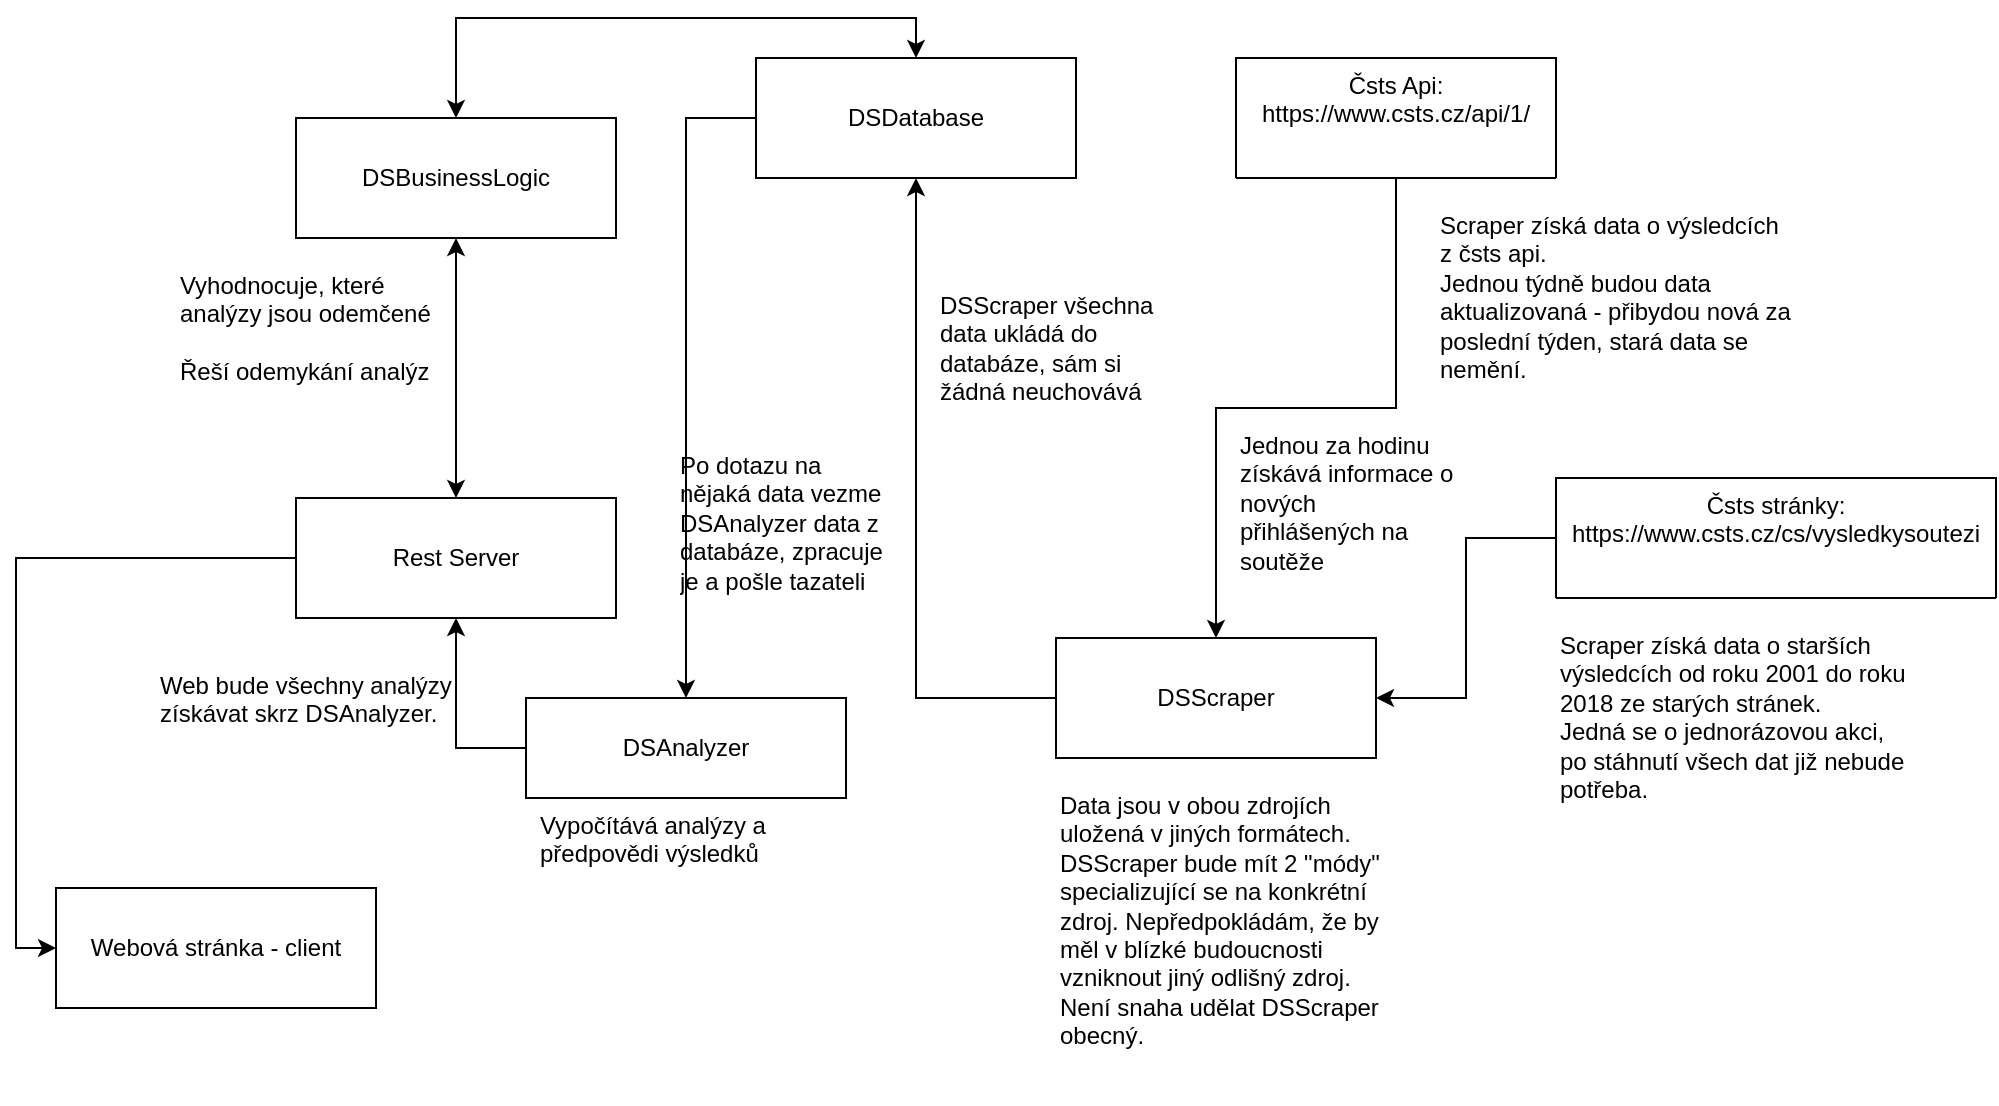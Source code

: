 <mxfile version="26.2.2">
  <diagram id="C5RBs43oDa-KdzZeNtuy" name="Page-1">
    <mxGraphModel dx="1095" dy="651" grid="1" gridSize="10" guides="1" tooltips="1" connect="1" arrows="0" fold="1" page="1" pageScale="1" pageWidth="827" pageHeight="1169" math="0" shadow="0">
      <root>
        <mxCell id="WIyWlLk6GJQsqaUBKTNV-0" />
        <mxCell id="WIyWlLk6GJQsqaUBKTNV-1" parent="WIyWlLk6GJQsqaUBKTNV-0" />
        <mxCell id="L7X3rlgvU_Ros5DvifDq-37" style="edgeStyle=orthogonalEdgeStyle;rounded=0;orthogonalLoop=1;jettySize=auto;html=1;exitX=0.5;exitY=1;exitDx=0;exitDy=0;entryX=0.5;entryY=0;entryDx=0;entryDy=0;" parent="WIyWlLk6GJQsqaUBKTNV-1" source="zkfFHV4jXpPFQw0GAbJ--17" target="L7X3rlgvU_Ros5DvifDq-14" edge="1">
          <mxGeometry relative="1" as="geometry" />
        </mxCell>
        <mxCell id="zkfFHV4jXpPFQw0GAbJ--17" value="Čsts Api:&#xa;https://www.csts.cz/api/1/&#xa;" style="swimlane;fontStyle=0;align=center;verticalAlign=top;childLayout=stackLayout;horizontal=1;startSize=60;horizontalStack=0;resizeParent=1;resizeLast=0;collapsible=1;marginBottom=0;rounded=0;shadow=0;strokeWidth=1;" parent="WIyWlLk6GJQsqaUBKTNV-1" vertex="1">
          <mxGeometry x="630" y="40" width="160" height="60" as="geometry">
            <mxRectangle x="550" y="140" width="160" height="26" as="alternateBounds" />
          </mxGeometry>
        </mxCell>
        <mxCell id="L7X3rlgvU_Ros5DvifDq-8" style="edgeStyle=orthogonalEdgeStyle;rounded=0;orthogonalLoop=1;jettySize=auto;html=1;exitX=0.5;exitY=1;exitDx=0;exitDy=0;" parent="WIyWlLk6GJQsqaUBKTNV-1" source="zkfFHV4jXpPFQw0GAbJ--17" target="zkfFHV4jXpPFQw0GAbJ--17" edge="1">
          <mxGeometry relative="1" as="geometry" />
        </mxCell>
        <mxCell id="L7X3rlgvU_Ros5DvifDq-30" style="edgeStyle=orthogonalEdgeStyle;rounded=0;orthogonalLoop=1;jettySize=auto;html=1;exitX=0;exitY=0.5;exitDx=0;exitDy=0;" parent="WIyWlLk6GJQsqaUBKTNV-1" source="L7X3rlgvU_Ros5DvifDq-10" target="L7X3rlgvU_Ros5DvifDq-12" edge="1">
          <mxGeometry relative="1" as="geometry" />
        </mxCell>
        <mxCell id="L7X3rlgvU_Ros5DvifDq-10" value="DSDatabase" style="rounded=0;whiteSpace=wrap;html=1;" parent="WIyWlLk6GJQsqaUBKTNV-1" vertex="1">
          <mxGeometry x="390" y="40" width="160" height="60" as="geometry" />
        </mxCell>
        <mxCell id="L7X3rlgvU_Ros5DvifDq-31" style="edgeStyle=orthogonalEdgeStyle;rounded=0;orthogonalLoop=1;jettySize=auto;html=1;exitX=0;exitY=0.5;exitDx=0;exitDy=0;entryX=0.5;entryY=1;entryDx=0;entryDy=0;" parent="WIyWlLk6GJQsqaUBKTNV-1" source="L7X3rlgvU_Ros5DvifDq-12" target="L7X3rlgvU_Ros5DvifDq-28" edge="1">
          <mxGeometry relative="1" as="geometry" />
        </mxCell>
        <mxCell id="L7X3rlgvU_Ros5DvifDq-12" value="DSAnalyzer" style="rounded=0;whiteSpace=wrap;html=1;" parent="WIyWlLk6GJQsqaUBKTNV-1" vertex="1">
          <mxGeometry x="275" y="360" width="160" height="50" as="geometry" />
        </mxCell>
        <mxCell id="L7X3rlgvU_Ros5DvifDq-24" style="edgeStyle=orthogonalEdgeStyle;rounded=0;orthogonalLoop=1;jettySize=auto;html=1;exitX=0;exitY=0.5;exitDx=0;exitDy=0;" parent="WIyWlLk6GJQsqaUBKTNV-1" source="L7X3rlgvU_Ros5DvifDq-14" target="L7X3rlgvU_Ros5DvifDq-10" edge="1">
          <mxGeometry relative="1" as="geometry" />
        </mxCell>
        <mxCell id="L7X3rlgvU_Ros5DvifDq-14" value="DSScraper" style="rounded=0;whiteSpace=wrap;html=1;" parent="WIyWlLk6GJQsqaUBKTNV-1" vertex="1">
          <mxGeometry x="540" y="330" width="160" height="60" as="geometry" />
        </mxCell>
        <mxCell id="L7X3rlgvU_Ros5DvifDq-16" value="Scraper získá data o výsledcích z čsts api.&lt;br&gt;Jednou týdně budou data aktualizovaná - přibydou nová za poslední týden, stará data se nemění." style="text;html=1;whiteSpace=wrap;overflow=hidden;rounded=0;" parent="WIyWlLk6GJQsqaUBKTNV-1" vertex="1">
          <mxGeometry x="730" y="110" width="180" height="120" as="geometry" />
        </mxCell>
        <mxCell id="L7X3rlgvU_Ros5DvifDq-21" style="edgeStyle=orthogonalEdgeStyle;rounded=0;orthogonalLoop=1;jettySize=auto;html=1;exitX=0;exitY=0.5;exitDx=0;exitDy=0;entryX=1;entryY=0.5;entryDx=0;entryDy=0;" parent="WIyWlLk6GJQsqaUBKTNV-1" source="L7X3rlgvU_Ros5DvifDq-17" target="L7X3rlgvU_Ros5DvifDq-14" edge="1">
          <mxGeometry relative="1" as="geometry" />
        </mxCell>
        <mxCell id="L7X3rlgvU_Ros5DvifDq-17" value="Čsts stránky:&#xa;https://www.csts.cz/cs/vysledkysoutezi" style="swimlane;fontStyle=0;align=center;verticalAlign=top;childLayout=stackLayout;horizontal=1;startSize=60;horizontalStack=0;resizeParent=1;resizeLast=0;collapsible=1;marginBottom=0;rounded=0;shadow=0;strokeWidth=1;" parent="WIyWlLk6GJQsqaUBKTNV-1" vertex="1">
          <mxGeometry x="790" y="250" width="220" height="60" as="geometry">
            <mxRectangle x="550" y="140" width="160" height="26" as="alternateBounds" />
          </mxGeometry>
        </mxCell>
        <mxCell id="L7X3rlgvU_Ros5DvifDq-22" value="Scraper získá data o starších výsledcích od roku 2001 do roku 2018 ze starých stránek.&lt;div&gt;Jedná se o jednorázovou akci, po stáhnutí všech dat již nebude potřeba.&lt;/div&gt;" style="text;html=1;whiteSpace=wrap;overflow=hidden;rounded=0;" parent="WIyWlLk6GJQsqaUBKTNV-1" vertex="1">
          <mxGeometry x="790" y="320" width="180" height="120" as="geometry" />
        </mxCell>
        <mxCell id="L7X3rlgvU_Ros5DvifDq-26" value="DSScraper všechna data ukládá do databáze, sám si žádná neuchovává" style="text;html=1;whiteSpace=wrap;overflow=hidden;rounded=0;" parent="WIyWlLk6GJQsqaUBKTNV-1" vertex="1">
          <mxGeometry x="480" y="150" width="110" height="120" as="geometry" />
        </mxCell>
        <mxCell id="L7X3rlgvU_Ros5DvifDq-27" value="Data jsou v obou zdrojích uložená v jiných formátech. DSScraper bude mít 2 &quot;módy&quot; specializující se na konkrétní zdroj. Nepředpokládám, že by měl v blízké budoucnosti vzniknout jiný odlišný zdroj.&lt;div&gt;Není snaha udělat DSScraper obecný.&lt;/div&gt;" style="text;html=1;whiteSpace=wrap;overflow=hidden;rounded=0;" parent="WIyWlLk6GJQsqaUBKTNV-1" vertex="1">
          <mxGeometry x="540" y="400" width="170" height="150" as="geometry" />
        </mxCell>
        <mxCell id="L7X3rlgvU_Ros5DvifDq-28" value="Rest Server" style="rounded=0;whiteSpace=wrap;html=1;" parent="WIyWlLk6GJQsqaUBKTNV-1" vertex="1">
          <mxGeometry x="160" y="260" width="160" height="60" as="geometry" />
        </mxCell>
        <mxCell id="L7X3rlgvU_Ros5DvifDq-33" value="Web bude všechny analýzy získávat skrz DSAnalyzer.&amp;nbsp;" style="text;html=1;whiteSpace=wrap;overflow=hidden;rounded=0;" parent="WIyWlLk6GJQsqaUBKTNV-1" vertex="1">
          <mxGeometry x="90" y="340" width="170" height="40" as="geometry" />
        </mxCell>
        <mxCell id="L7X3rlgvU_Ros5DvifDq-36" value="Po dotazu na nějaká data vezme DSAnalyzer data z databáze, zpracuje je a pošle tazateli" style="text;html=1;whiteSpace=wrap;overflow=hidden;rounded=0;" parent="WIyWlLk6GJQsqaUBKTNV-1" vertex="1">
          <mxGeometry x="350" y="230" width="110" height="100" as="geometry" />
        </mxCell>
        <mxCell id="L7X3rlgvU_Ros5DvifDq-39" value="DSBusinessLogic" style="rounded=0;whiteSpace=wrap;html=1;" parent="WIyWlLk6GJQsqaUBKTNV-1" vertex="1">
          <mxGeometry x="160" y="70" width="160" height="60" as="geometry" />
        </mxCell>
        <mxCell id="L7X3rlgvU_Ros5DvifDq-46" value="&lt;div&gt;Vypočítává analýzy a předpovědi výsledků&lt;/div&gt;" style="text;html=1;whiteSpace=wrap;overflow=hidden;rounded=0;" parent="WIyWlLk6GJQsqaUBKTNV-1" vertex="1">
          <mxGeometry x="280" y="410" width="170" height="150" as="geometry" />
        </mxCell>
        <mxCell id="L7X3rlgvU_Ros5DvifDq-47" value="Jednou za hodinu získává informace o nových přihlášených na soutěže" style="text;html=1;whiteSpace=wrap;overflow=hidden;rounded=0;" parent="WIyWlLk6GJQsqaUBKTNV-1" vertex="1">
          <mxGeometry x="630" y="220" width="110" height="90" as="geometry" />
        </mxCell>
        <mxCell id="L7X3rlgvU_Ros5DvifDq-49" value="Vyhodnocuje, které analýzy jsou odemčené&lt;div&gt;&lt;br&gt;&lt;/div&gt;&lt;div&gt;Řeší odemykání analýz&lt;/div&gt;" style="text;html=1;whiteSpace=wrap;overflow=hidden;rounded=0;" parent="WIyWlLk6GJQsqaUBKTNV-1" vertex="1">
          <mxGeometry x="100" y="140" width="130" height="80" as="geometry" />
        </mxCell>
        <mxCell id="L7X3rlgvU_Ros5DvifDq-51" value="" style="endArrow=classic;startArrow=classic;html=1;rounded=0;exitX=0.5;exitY=0;exitDx=0;exitDy=0;entryX=0.5;entryY=1;entryDx=0;entryDy=0;" parent="WIyWlLk6GJQsqaUBKTNV-1" source="L7X3rlgvU_Ros5DvifDq-28" target="L7X3rlgvU_Ros5DvifDq-39" edge="1">
          <mxGeometry width="50" height="50" relative="1" as="geometry">
            <mxPoint x="60" y="220" as="sourcePoint" />
            <mxPoint x="140" y="140" as="targetPoint" />
          </mxGeometry>
        </mxCell>
        <mxCell id="L7X3rlgvU_Ros5DvifDq-53" value="" style="endArrow=classic;startArrow=classic;html=1;rounded=0;entryX=0.5;entryY=0;entryDx=0;entryDy=0;exitX=0.5;exitY=0;exitDx=0;exitDy=0;" parent="WIyWlLk6GJQsqaUBKTNV-1" source="L7X3rlgvU_Ros5DvifDq-10" target="L7X3rlgvU_Ros5DvifDq-39" edge="1">
          <mxGeometry width="50" height="50" relative="1" as="geometry">
            <mxPoint x="120" y="280" as="sourcePoint" />
            <mxPoint x="120" y="160" as="targetPoint" />
            <Array as="points">
              <mxPoint x="470" y="20" />
              <mxPoint x="240" y="20" />
            </Array>
          </mxGeometry>
        </mxCell>
        <mxCell id="c1Fma52Yg6htU8RPwf6u-0" value="Webová stránka - client" style="rounded=0;whiteSpace=wrap;html=1;" vertex="1" parent="WIyWlLk6GJQsqaUBKTNV-1">
          <mxGeometry x="40" y="455" width="160" height="60" as="geometry" />
        </mxCell>
        <mxCell id="c1Fma52Yg6htU8RPwf6u-1" style="edgeStyle=orthogonalEdgeStyle;rounded=0;orthogonalLoop=1;jettySize=auto;html=1;exitX=0;exitY=0.5;exitDx=0;exitDy=0;entryX=0;entryY=0.5;entryDx=0;entryDy=0;" edge="1" parent="WIyWlLk6GJQsqaUBKTNV-1" source="L7X3rlgvU_Ros5DvifDq-28" target="c1Fma52Yg6htU8RPwf6u-0">
          <mxGeometry relative="1" as="geometry">
            <mxPoint x="285" y="395" as="sourcePoint" />
            <mxPoint x="250" y="330" as="targetPoint" />
          </mxGeometry>
        </mxCell>
      </root>
    </mxGraphModel>
  </diagram>
</mxfile>

